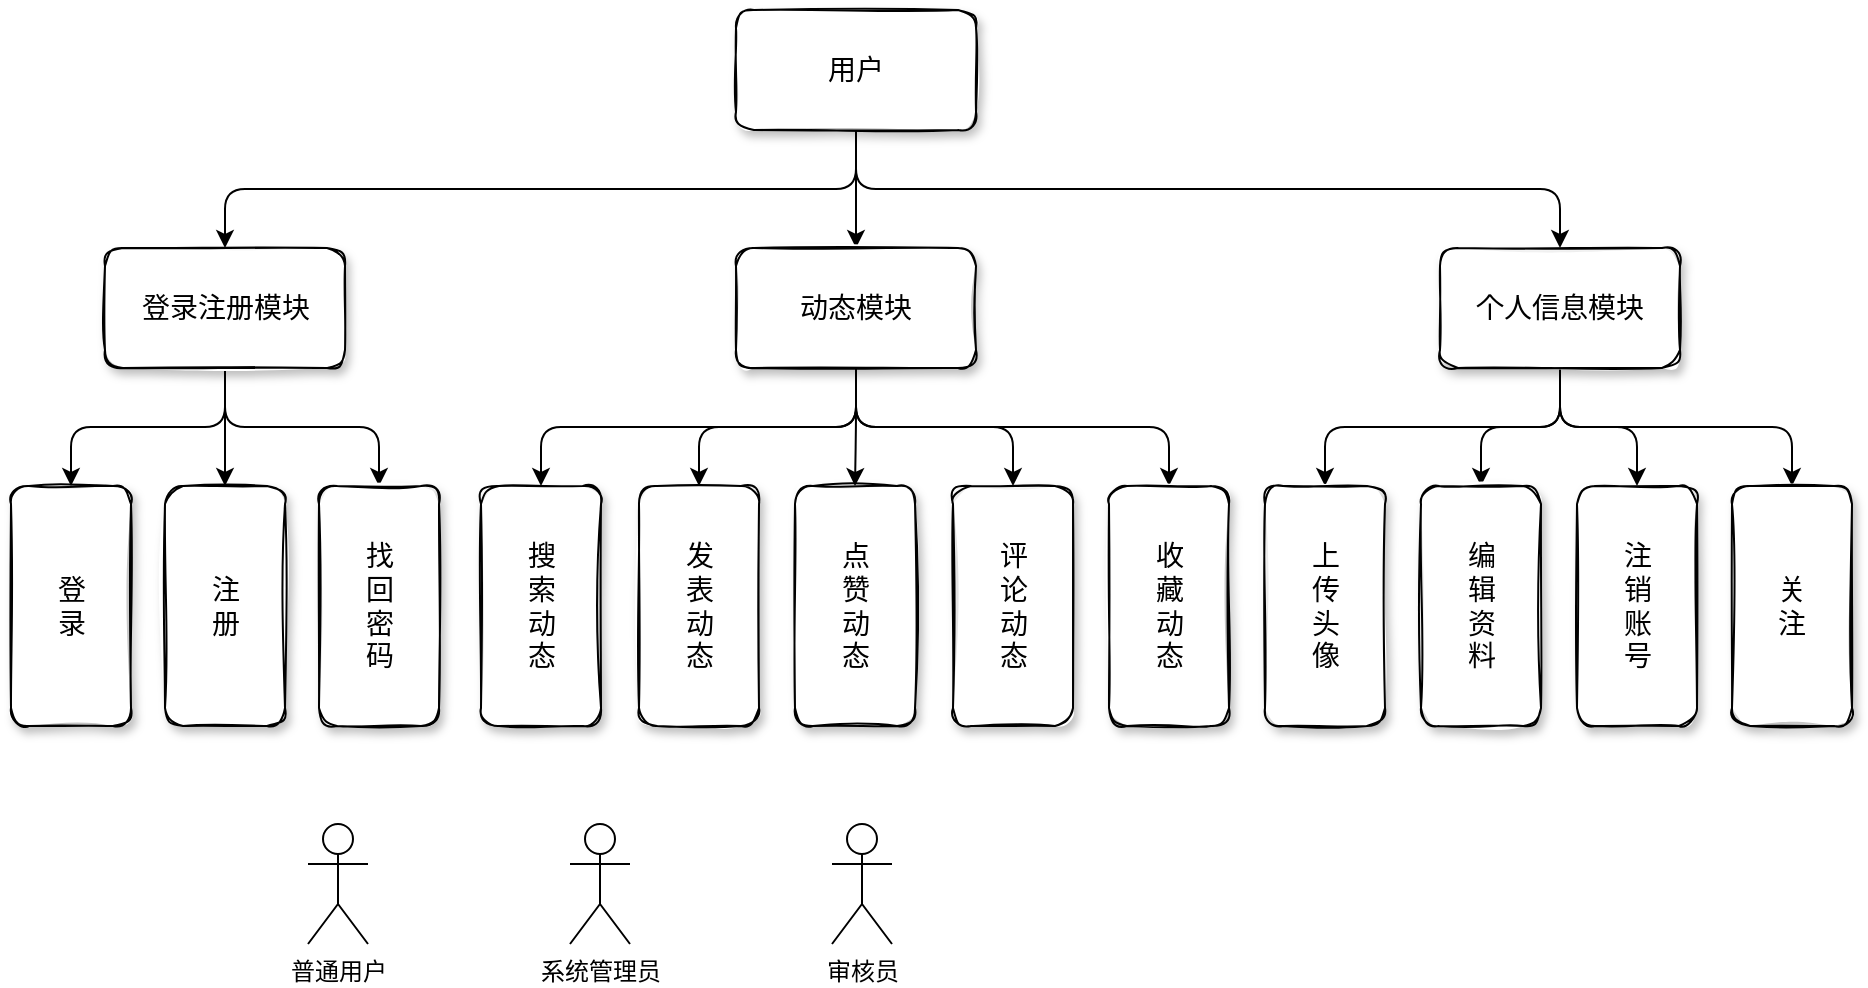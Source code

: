 <mxfile>
    <diagram id="9diC8L49yvYmecdLorfI" name="Page-1">
        <mxGraphModel dx="1507" dy="811" grid="0" gridSize="8" guides="1" tooltips="1" connect="1" arrows="1" fold="1" page="0" pageScale="1" pageWidth="827" pageHeight="1169" background="none" math="0" shadow="0">
            <root>
                <mxCell id="0"/>
                <mxCell id="1" parent="0"/>
                <mxCell id="117" value="" style="edgeStyle=orthogonalEdgeStyle;html=1;fontSize=14;exitX=0.5;exitY=1;exitDx=0;exitDy=0;" parent="1" source="113" target="115" edge="1">
                    <mxGeometry relative="1" as="geometry"/>
                </mxCell>
                <mxCell id="119" style="edgeStyle=orthogonalEdgeStyle;html=1;exitX=0.5;exitY=1;exitDx=0;exitDy=0;entryX=0.5;entryY=0;entryDx=0;entryDy=0;fontSize=14;" parent="1" source="113" target="116" edge="1">
                    <mxGeometry relative="1" as="geometry"/>
                </mxCell>
                <mxCell id="130" style="edgeStyle=orthogonalEdgeStyle;html=1;exitX=0.5;exitY=1;exitDx=0;exitDy=0;fontSize=14;" parent="1" source="113" target="114" edge="1">
                    <mxGeometry relative="1" as="geometry"/>
                </mxCell>
                <mxCell id="113" value="&lt;font style=&quot;font-size: 14px&quot;&gt;用户&lt;/font&gt;" style="whiteSpace=wrap;html=1;labelBackgroundColor=none;labelBorderColor=none;rounded=1;sketch=1;glass=0;shadow=1;" parent="1" vertex="1">
                    <mxGeometry x="-141" y="-172" width="120" height="60" as="geometry"/>
                </mxCell>
                <mxCell id="125" style="edgeStyle=orthogonalEdgeStyle;html=1;exitX=0.5;exitY=1;exitDx=0;exitDy=0;entryX=0;entryY=0.5;entryDx=0;entryDy=0;fontSize=14;" parent="1" source="114" target="120" edge="1">
                    <mxGeometry relative="1" as="geometry"/>
                </mxCell>
                <mxCell id="126" style="edgeStyle=orthogonalEdgeStyle;html=1;exitX=0.5;exitY=1;exitDx=0;exitDy=0;fontSize=14;" parent="1" source="114" target="121" edge="1">
                    <mxGeometry relative="1" as="geometry"/>
                </mxCell>
                <mxCell id="128" style="edgeStyle=orthogonalEdgeStyle;html=1;exitX=0.5;exitY=1;exitDx=0;exitDy=0;entryX=0;entryY=0.5;entryDx=0;entryDy=0;fontSize=14;" parent="1" source="114" target="122" edge="1">
                    <mxGeometry relative="1" as="geometry"/>
                </mxCell>
                <mxCell id="129" style="edgeStyle=orthogonalEdgeStyle;html=1;exitX=0.5;exitY=1;exitDx=0;exitDy=0;entryX=0;entryY=0.5;entryDx=0;entryDy=0;fontSize=14;" parent="1" source="114" target="124" edge="1">
                    <mxGeometry relative="1" as="geometry"/>
                </mxCell>
                <mxCell id="132" style="edgeStyle=orthogonalEdgeStyle;html=1;exitX=0.5;exitY=1;exitDx=0;exitDy=0;entryX=0;entryY=0.5;entryDx=0;entryDy=0;fontSize=14;" parent="1" source="114" target="123" edge="1">
                    <mxGeometry relative="1" as="geometry"/>
                </mxCell>
                <mxCell id="114" value="&lt;font style=&quot;font-size: 14px&quot;&gt;动态模块&lt;br&gt;&lt;/font&gt;" style="whiteSpace=wrap;html=1;labelBackgroundColor=none;labelBorderColor=none;rounded=1;sketch=1;glass=0;shadow=1;" parent="1" vertex="1">
                    <mxGeometry x="-141" y="-53" width="120" height="60" as="geometry"/>
                </mxCell>
                <mxCell id="142" style="edgeStyle=orthogonalEdgeStyle;html=1;exitX=0.5;exitY=1;exitDx=0;exitDy=0;entryX=0;entryY=0.5;entryDx=0;entryDy=0;fontSize=14;" parent="1" source="115" target="139" edge="1">
                    <mxGeometry relative="1" as="geometry"/>
                </mxCell>
                <mxCell id="143" style="edgeStyle=orthogonalEdgeStyle;html=1;exitX=0.5;exitY=1;exitDx=0;exitDy=0;entryX=0;entryY=0.5;entryDx=0;entryDy=0;fontSize=14;" parent="1" source="115" target="140" edge="1">
                    <mxGeometry relative="1" as="geometry"/>
                </mxCell>
                <mxCell id="144" style="edgeStyle=orthogonalEdgeStyle;html=1;exitX=0.5;exitY=1;exitDx=0;exitDy=0;entryX=0;entryY=0.5;entryDx=0;entryDy=0;fontSize=14;" parent="1" source="115" target="141" edge="1">
                    <mxGeometry relative="1" as="geometry"/>
                </mxCell>
                <mxCell id="146" style="edgeStyle=orthogonalEdgeStyle;html=1;exitX=0.5;exitY=1;exitDx=0;exitDy=0;fontSize=14;" parent="1" source="115" target="145" edge="1">
                    <mxGeometry relative="1" as="geometry"/>
                </mxCell>
                <mxCell id="115" value="个人信息模块" style="whiteSpace=wrap;html=1;rounded=1;shadow=1;glass=0;labelBackgroundColor=none;labelBorderColor=none;sketch=1;fontSize=14;" parent="1" vertex="1">
                    <mxGeometry x="211" y="-53" width="120" height="60" as="geometry"/>
                </mxCell>
                <mxCell id="136" style="edgeStyle=orthogonalEdgeStyle;html=1;exitX=0.5;exitY=1;exitDx=0;exitDy=0;fontSize=14;" parent="1" source="116" target="133" edge="1">
                    <mxGeometry relative="1" as="geometry"/>
                </mxCell>
                <mxCell id="137" style="edgeStyle=orthogonalEdgeStyle;html=1;exitX=0.5;exitY=1;exitDx=0;exitDy=0;entryX=0;entryY=0.5;entryDx=0;entryDy=0;fontSize=14;" parent="1" source="116" target="134" edge="1">
                    <mxGeometry relative="1" as="geometry"/>
                </mxCell>
                <mxCell id="138" style="edgeStyle=orthogonalEdgeStyle;html=1;exitX=0.5;exitY=1;exitDx=0;exitDy=0;fontSize=14;" parent="1" source="116" target="135" edge="1">
                    <mxGeometry relative="1" as="geometry"/>
                </mxCell>
                <mxCell id="116" value="登录注册模块" style="whiteSpace=wrap;html=1;rounded=1;shadow=1;glass=0;labelBackgroundColor=none;labelBorderColor=none;sketch=1;fontSize=14;" parent="1" vertex="1">
                    <mxGeometry x="-456.5" y="-53" width="120" height="60" as="geometry"/>
                </mxCell>
                <mxCell id="120" value="搜&lt;br&gt;索&lt;br&gt;动&lt;br&gt;态" style="whiteSpace=wrap;html=1;rounded=1;shadow=1;glass=0;labelBackgroundColor=none;labelBorderColor=none;sketch=1;fontSize=14;direction=south;" parent="1" vertex="1">
                    <mxGeometry x="-268.5" y="66" width="60" height="120" as="geometry"/>
                </mxCell>
                <mxCell id="121" value="发&lt;br&gt;表&lt;br&gt;动&lt;br&gt;态" style="whiteSpace=wrap;html=1;rounded=1;shadow=1;glass=0;labelBackgroundColor=none;labelBorderColor=none;sketch=1;fontSize=14;direction=south;" parent="1" vertex="1">
                    <mxGeometry x="-189.5" y="66" width="60" height="120" as="geometry"/>
                </mxCell>
                <mxCell id="122" value="评&lt;br&gt;论&lt;br&gt;动&lt;br&gt;态" style="whiteSpace=wrap;html=1;rounded=1;shadow=1;glass=0;labelBackgroundColor=none;labelBorderColor=none;sketch=1;fontSize=14;direction=south;" parent="1" vertex="1">
                    <mxGeometry x="-32.5" y="66" width="60" height="120" as="geometry"/>
                </mxCell>
                <mxCell id="123" value="点&lt;br&gt;赞&lt;br&gt;动&lt;br&gt;态" style="whiteSpace=wrap;html=1;rounded=1;shadow=1;glass=0;labelBackgroundColor=none;labelBorderColor=none;sketch=1;fontSize=14;direction=south;" parent="1" vertex="1">
                    <mxGeometry x="-111.5" y="66" width="60" height="120" as="geometry"/>
                </mxCell>
                <mxCell id="124" value="收&lt;br&gt;藏&lt;br&gt;动&lt;br&gt;态" style="whiteSpace=wrap;html=1;rounded=1;shadow=1;glass=0;labelBackgroundColor=none;labelBorderColor=none;sketch=1;fontSize=14;direction=south;" parent="1" vertex="1">
                    <mxGeometry x="45.5" y="66" width="60" height="120" as="geometry"/>
                </mxCell>
                <mxCell id="133" value="登&lt;br&gt;录" style="whiteSpace=wrap;html=1;rounded=1;shadow=1;glass=0;labelBackgroundColor=none;labelBorderColor=none;sketch=1;fontSize=14;direction=south;" parent="1" vertex="1">
                    <mxGeometry x="-503.5" y="66" width="60" height="120" as="geometry"/>
                </mxCell>
                <mxCell id="134" value="注&lt;br&gt;册" style="whiteSpace=wrap;html=1;rounded=1;shadow=1;glass=0;labelBackgroundColor=none;labelBorderColor=none;sketch=1;fontSize=14;direction=south;" parent="1" vertex="1">
                    <mxGeometry x="-426.5" y="66" width="60" height="120" as="geometry"/>
                </mxCell>
                <mxCell id="135" value="找&lt;br&gt;回&lt;br&gt;密&lt;br&gt;码" style="whiteSpace=wrap;html=1;rounded=1;shadow=1;glass=0;labelBackgroundColor=none;labelBorderColor=none;sketch=1;fontSize=14;direction=south;" parent="1" vertex="1">
                    <mxGeometry x="-349.5" y="66" width="60" height="120" as="geometry"/>
                </mxCell>
                <mxCell id="139" value="上&lt;br&gt;传&lt;br&gt;头&lt;br&gt;像" style="whiteSpace=wrap;html=1;rounded=1;shadow=1;glass=0;labelBackgroundColor=none;labelBorderColor=none;sketch=1;fontSize=14;direction=south;" parent="1" vertex="1">
                    <mxGeometry x="123.5" y="66" width="60" height="120" as="geometry"/>
                </mxCell>
                <mxCell id="140" value="编&lt;br&gt;辑&lt;br&gt;资&lt;br&gt;料" style="whiteSpace=wrap;html=1;rounded=1;shadow=1;glass=0;labelBackgroundColor=none;labelBorderColor=none;sketch=1;fontSize=14;direction=south;" parent="1" vertex="1">
                    <mxGeometry x="201.5" y="66" width="60" height="120" as="geometry"/>
                </mxCell>
                <mxCell id="141" value="注&lt;br&gt;销&lt;br&gt;账&lt;br&gt;号" style="whiteSpace=wrap;html=1;rounded=1;shadow=1;glass=0;labelBackgroundColor=none;labelBorderColor=none;sketch=1;fontSize=14;direction=south;" parent="1" vertex="1">
                    <mxGeometry x="279.5" y="66" width="60" height="120" as="geometry"/>
                </mxCell>
                <mxCell id="145" value="关&lt;br&gt;注" style="whiteSpace=wrap;html=1;rounded=1;shadow=1;glass=0;labelBackgroundColor=none;labelBorderColor=none;sketch=1;fontSize=14;direction=south;" parent="1" vertex="1">
                    <mxGeometry x="357" y="66" width="60" height="120" as="geometry"/>
                </mxCell>
                <mxCell id="147" value="普通用户" style="shape=umlActor;verticalLabelPosition=bottom;verticalAlign=top;html=1;outlineConnect=0;" vertex="1" parent="1">
                    <mxGeometry x="-355" y="235" width="30" height="60" as="geometry"/>
                </mxCell>
                <mxCell id="148" value="系统管理员" style="shape=umlActor;verticalLabelPosition=bottom;verticalAlign=top;html=1;outlineConnect=0;" vertex="1" parent="1">
                    <mxGeometry x="-224" y="235" width="30" height="60" as="geometry"/>
                </mxCell>
                <mxCell id="149" value="审核员" style="shape=umlActor;verticalLabelPosition=bottom;verticalAlign=top;html=1;outlineConnect=0;" vertex="1" parent="1">
                    <mxGeometry x="-93" y="235" width="30" height="60" as="geometry"/>
                </mxCell>
            </root>
        </mxGraphModel>
    </diagram>
</mxfile>